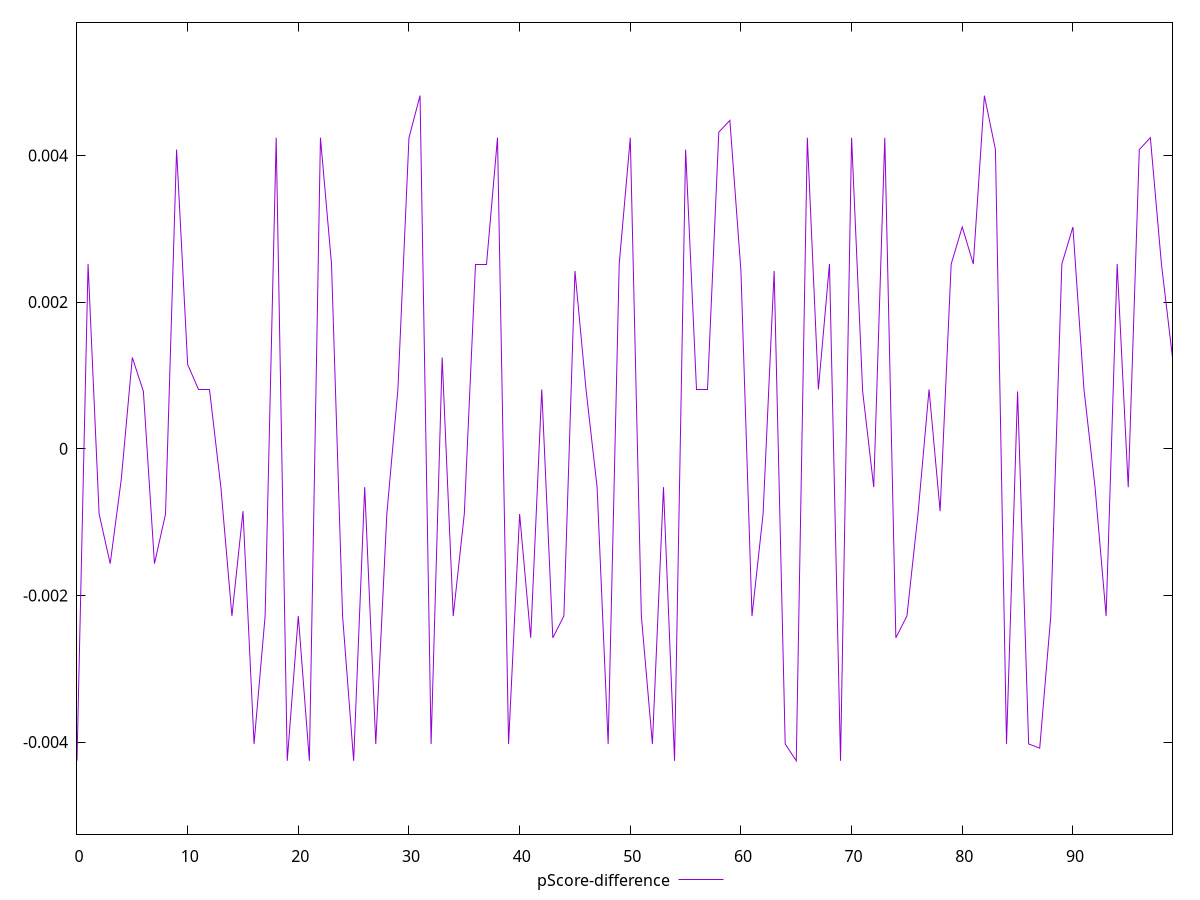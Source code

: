 reset

$pScoreDifference <<EOF
0 -0.00425490840780729
1 0.0025197073059409214
2 -0.0008901489956696929
3 -0.0015659466138190914
4 -0.00041801480798633883
5 0.001244572934327337
6 0.000781526852782849
7 -0.0015659466138190914
8 -0.0008901489956696929
9 0.004079483032203374
10 0.0011496773335717692
11 0.0008091140684231002
12 0.0008091140684231002
13 -0.0005235047147064686
14 -0.002279974897102355
15 -0.0008509335941218887
16 -0.004024892727161444
17 -0.002279974897102355
18 0.0042416864971815404
19 -0.00425490840780729
20 -0.002279974897102355
21 -0.00425490840780729
22 0.0042416864971815404
23 0.0025197073059409214
24 -0.002279974897102355
25 -0.00425490840780729
26 -0.0005235047147064686
27 -0.004024892727161444
28 -0.0008901489956696929
29 0.0008091140684231002
30 0.0042416864971815404
31 0.004815770100112193
32 -0.004024892727161444
33 0.001244572934327337
34 -0.002279974897102355
35 -0.0008901489956696929
36 0.0025197073059409214
37 0.0025197073059409214
38 0.0042416864971815404
39 -0.004024892727161444
40 -0.0008901489956696929
41 -0.0025781378053700843
42 0.0008091140684231002
43 -0.0025781378053700843
44 -0.002279974897102355
45 0.00242498024234869
46 0.0008091140684231002
47 -0.0005235047147064686
48 -0.004024892727161444
49 0.0025197073059409214
50 0.0042416864971815404
51 -0.002279974897102355
52 -0.004024892727161444
53 -0.0005235047147064686
54 -0.00425490840780729
55 0.004079483032203374
56 0.0008091140684231002
57 0.0008091140684231002
58 0.004317077026910282
59 0.0044784697509384075
60 0.00242498024234869
61 -0.002279974897102355
62 -0.0008901489956696929
63 0.00242498024234869
64 -0.004024892727161444
65 -0.00425490840780729
66 0.0042416864971815404
67 0.0008091140684231002
68 0.0025197073059409214
69 -0.00425490840780729
70 0.0042416864971815404
71 0.000781526852782849
72 -0.0005235047147064686
73 0.0042416864971815404
74 -0.0025781378053700843
75 -0.002279974897102355
76 -0.0008901489956696929
77 0.0008091140684231002
78 -0.0008509335941218887
79 0.0025197073059409214
80 0.0030243129688355963
81 0.0025197073059409214
82 0.004815770100112193
83 0.004079483032203374
84 -0.004024892727161444
85 0.000781526852782849
86 -0.004024892727161444
87 -0.0040831018723639645
88 -0.002279974897102355
89 0.0025197073059409214
90 0.0030243129688355963
91 0.0008091140684231002
92 -0.0005235047147064686
93 -0.002279974897102355
94 0.0025197073059409214
95 -0.0005235047147064686
96 0.004079483032203374
97 0.0042416864971815404
98 0.0025197073059409214
99 0.001244572934327337
EOF

set key outside below
set xrange [0:99]
set yrange [-0.00525490840780729:0.005815770100112193]
set trange [-0.00525490840780729:0.005815770100112193]
set terminal svg size 640, 500 enhanced background rgb 'white'
set output "reports/report_00033_2021-03-01T14-23-16.841Z/max-potential-fid/samples/astro-inner/pScore-difference/values.svg"

plot $pScoreDifference title "pScore-difference" with line

reset
